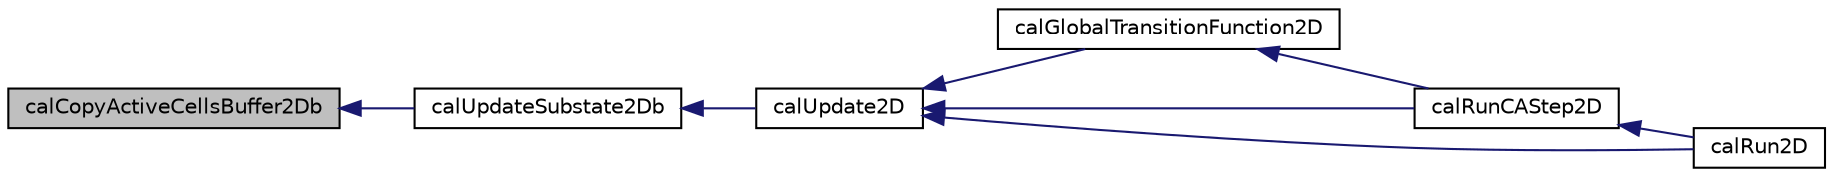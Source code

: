 digraph "calCopyActiveCellsBuffer2Db"
{
  edge [fontname="Helvetica",fontsize="10",labelfontname="Helvetica",labelfontsize="10"];
  node [fontname="Helvetica",fontsize="10",shape=record];
  rankdir="LR";
  Node1 [label="calCopyActiveCellsBuffer2Db",height=0.2,width=0.4,color="black", fillcolor="grey75", style="filled" fontcolor="black"];
  Node1 -> Node2 [dir="back",color="midnightblue",fontsize="10",style="solid",fontname="Helvetica"];
  Node2 [label="calUpdateSubstate2Db",height=0.2,width=0.4,color="black", fillcolor="white", style="filled",URL="$cal2_d_8h.html#aa0e4c32550169aac55b9d744faca2a70",tooltip="Copies the next matrix of a byte substate to the current one: current = next. If the active cells opt..."];
  Node2 -> Node3 [dir="back",color="midnightblue",fontsize="10",style="solid",fontname="Helvetica"];
  Node3 [label="calUpdate2D",height=0.2,width=0.4,color="black", fillcolor="white", style="filled",URL="$cal2_d_8h.html#a6557c8220782a1f25e935a735cb691ae",tooltip="Updates all the substates registered in CALModel2D::pQb_array, CALModel2D::pQi_array and CALModel2D::..."];
  Node3 -> Node4 [dir="back",color="midnightblue",fontsize="10",style="solid",fontname="Helvetica"];
  Node4 [label="calGlobalTransitionFunction2D",height=0.2,width=0.4,color="black", fillcolor="white", style="filled",URL="$cal2_d_8h.html#a4bb00840eb7db23d4800c032b04bb6fb",tooltip="The cellular automaton global transition function. It applies the transition function to each cell of..."];
  Node4 -> Node5 [dir="back",color="midnightblue",fontsize="10",style="solid",fontname="Helvetica"];
  Node5 [label="calRunCAStep2D",height=0.2,width=0.4,color="black", fillcolor="white", style="filled",URL="$cal2_d_run_8h.html#aa5a6fbd9203dbb5b584d83b37cc78318",tooltip="A single step of the cellular automaton. It execute the transition function, the steering and check f..."];
  Node5 -> Node6 [dir="back",color="midnightblue",fontsize="10",style="solid",fontname="Helvetica"];
  Node6 [label="calRun2D",height=0.2,width=0.4,color="black", fillcolor="white", style="filled",URL="$cal2_d_run_8h.html#a07acff247d2d5ff67b2f7fdb1f0f2a1c",tooltip="Main simulation cicle. It can become a loop is CALRun2D::final_step == 0. "];
  Node3 -> Node5 [dir="back",color="midnightblue",fontsize="10",style="solid",fontname="Helvetica"];
  Node3 -> Node6 [dir="back",color="midnightblue",fontsize="10",style="solid",fontname="Helvetica"];
}
